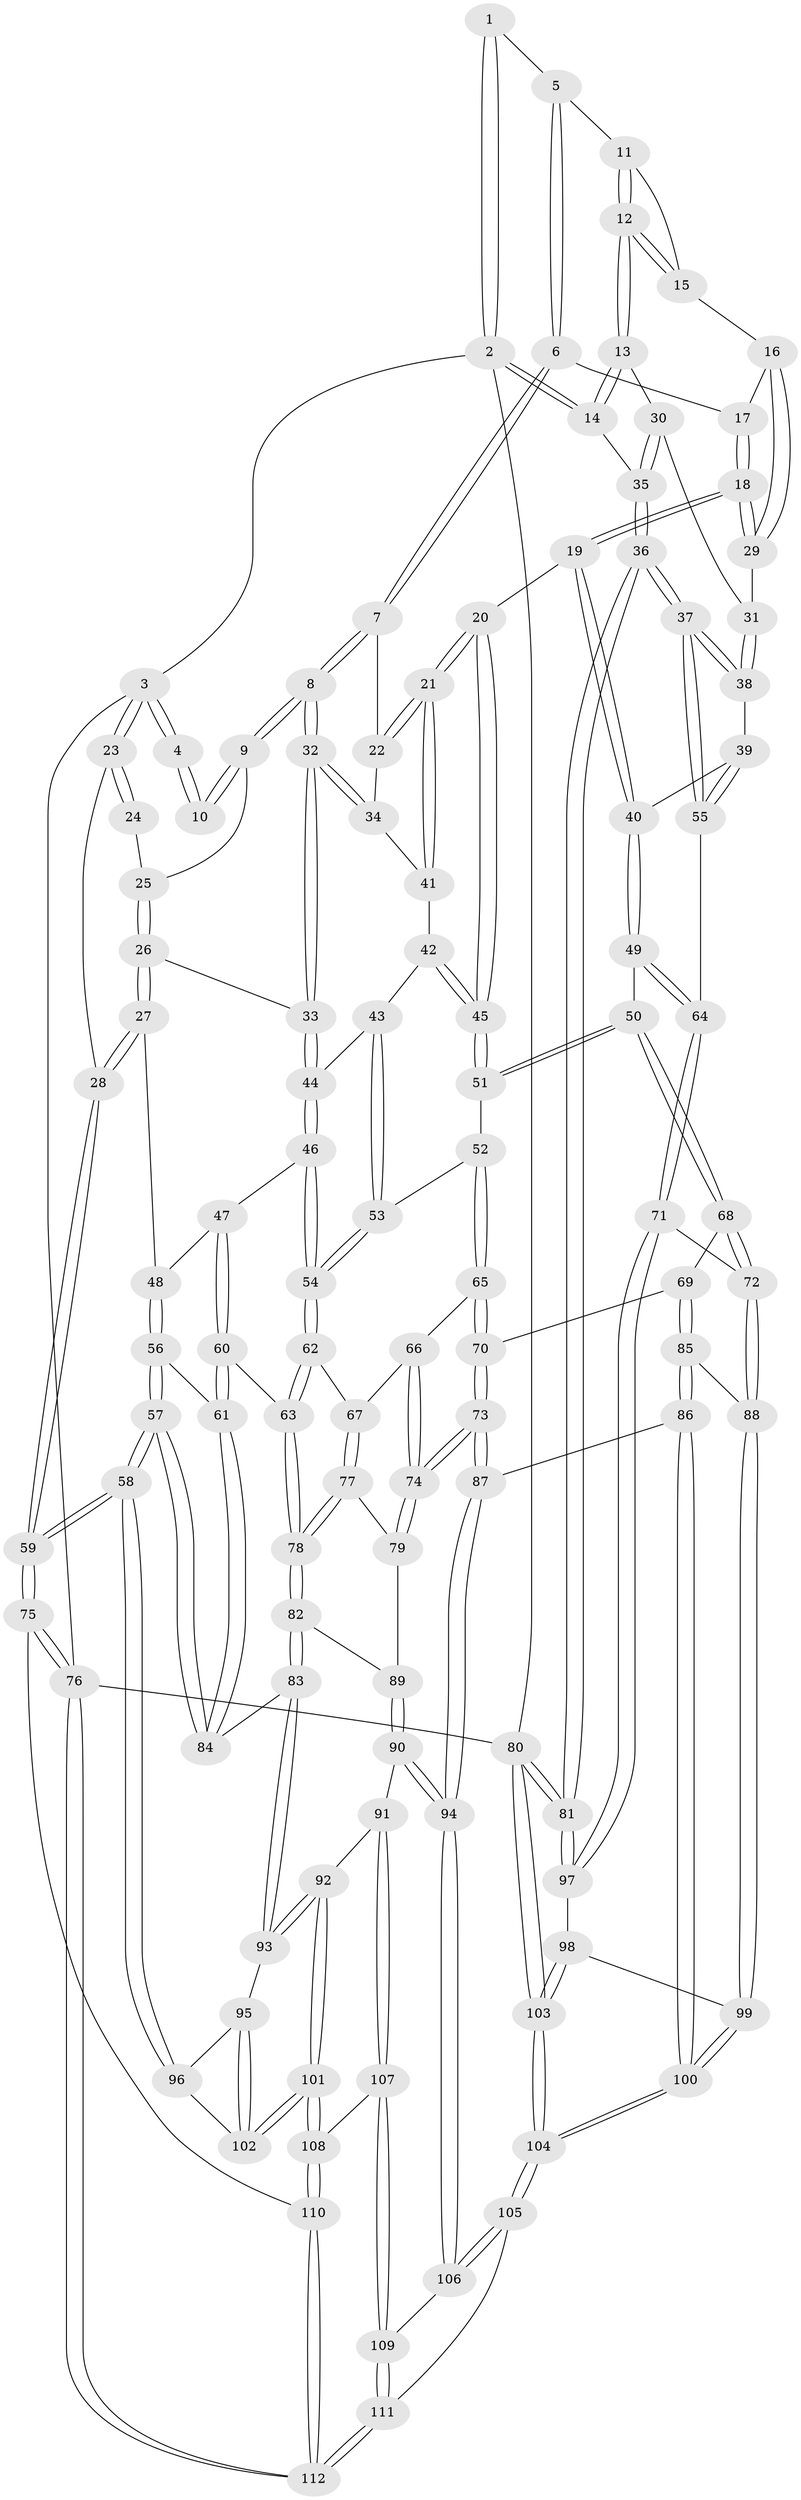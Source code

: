 // Generated by graph-tools (version 1.1) at 2025/27/03/15/25 16:27:56]
// undirected, 112 vertices, 277 edges
graph export_dot {
graph [start="1"]
  node [color=gray90,style=filled];
  1 [pos="+0.6132074434185267+0"];
  2 [pos="+1+0"];
  3 [pos="+0+0"];
  4 [pos="+0.4444060714422246+0"];
  5 [pos="+0.6321380966174253+0"];
  6 [pos="+0.6543439687045967+0"];
  7 [pos="+0.644948369406676+0.08806823293057692"];
  8 [pos="+0.42231966305261753+0.2482641483695125"];
  9 [pos="+0.3660937558074783+0.07039061198213535"];
  10 [pos="+0.37876858717302453+0.029544034771502317"];
  11 [pos="+0.7014149175712961+0"];
  12 [pos="+1+0.09175022445435513"];
  13 [pos="+1+0.025507106237844277"];
  14 [pos="+1+0"];
  15 [pos="+0.9463848417178009+0.12219072304584735"];
  16 [pos="+0.939469849706801+0.12660822946928027"];
  17 [pos="+0.815568912880774+0.13295773242318906"];
  18 [pos="+0.7690639280404172+0.31906201343604523"];
  19 [pos="+0.7517560134068278+0.32893617174761186"];
  20 [pos="+0.7439029499699198+0.3277251867056785"];
  21 [pos="+0.7427120018878943+0.3267613170997815"];
  22 [pos="+0.6539637598428562+0.2396235509492916"];
  23 [pos="+0+0"];
  24 [pos="+0.15077673759308044+0.04006818705443986"];
  25 [pos="+0.2557517852089422+0.12633677043867897"];
  26 [pos="+0.07774849031085868+0.2676352006923929"];
  27 [pos="+0.02299193681119607+0.28950056897110527"];
  28 [pos="+0+0.286826878339057"];
  29 [pos="+0.8706911221821595+0.30264696306724487"];
  30 [pos="+0.9209213590762345+0.3067133762112658"];
  31 [pos="+0.8899786754703483+0.310112429763366"];
  32 [pos="+0.4285435786325946+0.28633731051860134"];
  33 [pos="+0.4203045245424567+0.2989801207369299"];
  34 [pos="+0.46075953949520915+0.2871877286065749"];
  35 [pos="+1+0.3918884849810843"];
  36 [pos="+1+0.5293795473077537"];
  37 [pos="+1+0.5296079273319968"];
  38 [pos="+0.9622682710506585+0.4555888304428884"];
  39 [pos="+0.8897132828715775+0.4741375573859881"];
  40 [pos="+0.7985474851791936+0.45031220460017213"];
  41 [pos="+0.5547802264687678+0.35990004541887527"];
  42 [pos="+0.5881751269503261+0.4196551217514657"];
  43 [pos="+0.5244749548643951+0.44361402581369147"];
  44 [pos="+0.4080234262390027+0.36473495235840064"];
  45 [pos="+0.64088961534465+0.43166090523175726"];
  46 [pos="+0.378611268232611+0.4125880374066856"];
  47 [pos="+0.3522640336885228+0.429387490904825"];
  48 [pos="+0.21252880758250609+0.4246278802459093"];
  49 [pos="+0.7841793966427711+0.4939899425847237"];
  50 [pos="+0.7161255471617348+0.5480375614726101"];
  51 [pos="+0.6373374458341879+0.4695665488779145"];
  52 [pos="+0.5906657407641466+0.5225330089418515"];
  53 [pos="+0.5320090624954706+0.5013195478939442"];
  54 [pos="+0.46636413890951733+0.547905857153708"];
  55 [pos="+0.8848325784251008+0.6485197538691583"];
  56 [pos="+0.21014597580388503+0.5692998455869006"];
  57 [pos="+0.058688040006419015+0.6653488831090687"];
  58 [pos="+0+0.6962948042821582"];
  59 [pos="+0+0.6920652803968934"];
  60 [pos="+0.31527790777386366+0.5842812416832723"];
  61 [pos="+0.3140642472370828+0.5851367062029753"];
  62 [pos="+0.46417589625198474+0.5722921295036961"];
  63 [pos="+0.3925177161316421+0.599577603645265"];
  64 [pos="+0.8772257441754726+0.653951691789293"];
  65 [pos="+0.5982147707452387+0.5783345429821457"];
  66 [pos="+0.5534059548939869+0.5898146938199911"];
  67 [pos="+0.46451102845826153+0.5726698878636047"];
  68 [pos="+0.6982972462338874+0.6095031588305556"];
  69 [pos="+0.6616972676685849+0.6166964420731528"];
  70 [pos="+0.6290962896737177+0.6075522650335978"];
  71 [pos="+0.8738477996455098+0.6590128063229024"];
  72 [pos="+0.6993298771819296+0.6103585458433175"];
  73 [pos="+0.5332561100056047+0.706407002233868"];
  74 [pos="+0.5228446504853722+0.6898743983519438"];
  75 [pos="+0+0.7160854073579749"];
  76 [pos="+0+1"];
  77 [pos="+0.4859749741040969+0.6543621645591451"];
  78 [pos="+0.4069258916777181+0.6722666746596889"];
  79 [pos="+0.4886570102671355+0.6577123837193704"];
  80 [pos="+1+1"];
  81 [pos="+1+0.9045505407276275"];
  82 [pos="+0.40411596696983465+0.6793684672504822"];
  83 [pos="+0.30338329285380444+0.6962804461955016"];
  84 [pos="+0.30335462946580116+0.6962279692734729"];
  85 [pos="+0.6281692901864719+0.7490510598327733"];
  86 [pos="+0.5693460659119357+0.7974786894156513"];
  87 [pos="+0.5443641907945259+0.796554516036078"];
  88 [pos="+0.7230008221790631+0.7328276589335725"];
  89 [pos="+0.4190709084207605+0.7163749881527708"];
  90 [pos="+0.43730518336681395+0.8087627845102988"];
  91 [pos="+0.40660899792232336+0.8199168511373855"];
  92 [pos="+0.37717070322637564+0.8085537095206392"];
  93 [pos="+0.31331122645276854+0.7687567184939798"];
  94 [pos="+0.5271446231255017+0.8078583537210445"];
  95 [pos="+0.30563603040662596+0.7723752485012562"];
  96 [pos="+0.010735727362550799+0.7205169883492215"];
  97 [pos="+0.8622192265773395+0.7475354099648089"];
  98 [pos="+0.8588143919053453+0.7514995037377789"];
  99 [pos="+0.8039440476868723+0.7779891276255811"];
  100 [pos="+0.722851543090559+0.9031818536482893"];
  101 [pos="+0.22882597714905278+0.926964329447837"];
  102 [pos="+0.20916487716034782+0.868261372308385"];
  103 [pos="+1+1"];
  104 [pos="+0.7756072359556423+1"];
  105 [pos="+0.7602038605523319+1"];
  106 [pos="+0.5274592284645859+0.8876177571856205"];
  107 [pos="+0.39723688966634363+0.854969200339729"];
  108 [pos="+0.2364625062193615+0.9841177387244604"];
  109 [pos="+0.4180944795902578+1"];
  110 [pos="+0.22549305354972454+1"];
  111 [pos="+0.3821401955941583+1"];
  112 [pos="+0.26229616053980176+1"];
  1 -- 2;
  1 -- 2;
  1 -- 5;
  2 -- 3;
  2 -- 14;
  2 -- 14;
  2 -- 80;
  3 -- 4;
  3 -- 4;
  3 -- 23;
  3 -- 23;
  3 -- 76;
  4 -- 10;
  4 -- 10;
  5 -- 6;
  5 -- 6;
  5 -- 11;
  6 -- 7;
  6 -- 7;
  6 -- 17;
  7 -- 8;
  7 -- 8;
  7 -- 22;
  8 -- 9;
  8 -- 9;
  8 -- 32;
  8 -- 32;
  9 -- 10;
  9 -- 10;
  9 -- 25;
  11 -- 12;
  11 -- 12;
  11 -- 15;
  12 -- 13;
  12 -- 13;
  12 -- 15;
  12 -- 15;
  13 -- 14;
  13 -- 14;
  13 -- 30;
  14 -- 35;
  15 -- 16;
  16 -- 17;
  16 -- 29;
  16 -- 29;
  17 -- 18;
  17 -- 18;
  18 -- 19;
  18 -- 19;
  18 -- 29;
  18 -- 29;
  19 -- 20;
  19 -- 40;
  19 -- 40;
  20 -- 21;
  20 -- 21;
  20 -- 45;
  20 -- 45;
  21 -- 22;
  21 -- 22;
  21 -- 41;
  21 -- 41;
  22 -- 34;
  23 -- 24;
  23 -- 24;
  23 -- 28;
  24 -- 25;
  25 -- 26;
  25 -- 26;
  26 -- 27;
  26 -- 27;
  26 -- 33;
  27 -- 28;
  27 -- 28;
  27 -- 48;
  28 -- 59;
  28 -- 59;
  29 -- 31;
  30 -- 31;
  30 -- 35;
  30 -- 35;
  31 -- 38;
  31 -- 38;
  32 -- 33;
  32 -- 33;
  32 -- 34;
  32 -- 34;
  33 -- 44;
  33 -- 44;
  34 -- 41;
  35 -- 36;
  35 -- 36;
  36 -- 37;
  36 -- 37;
  36 -- 81;
  36 -- 81;
  37 -- 38;
  37 -- 38;
  37 -- 55;
  37 -- 55;
  38 -- 39;
  39 -- 40;
  39 -- 55;
  39 -- 55;
  40 -- 49;
  40 -- 49;
  41 -- 42;
  42 -- 43;
  42 -- 45;
  42 -- 45;
  43 -- 44;
  43 -- 53;
  43 -- 53;
  44 -- 46;
  44 -- 46;
  45 -- 51;
  45 -- 51;
  46 -- 47;
  46 -- 54;
  46 -- 54;
  47 -- 48;
  47 -- 60;
  47 -- 60;
  48 -- 56;
  48 -- 56;
  49 -- 50;
  49 -- 64;
  49 -- 64;
  50 -- 51;
  50 -- 51;
  50 -- 68;
  50 -- 68;
  51 -- 52;
  52 -- 53;
  52 -- 65;
  52 -- 65;
  53 -- 54;
  53 -- 54;
  54 -- 62;
  54 -- 62;
  55 -- 64;
  56 -- 57;
  56 -- 57;
  56 -- 61;
  57 -- 58;
  57 -- 58;
  57 -- 84;
  57 -- 84;
  58 -- 59;
  58 -- 59;
  58 -- 96;
  58 -- 96;
  59 -- 75;
  59 -- 75;
  60 -- 61;
  60 -- 61;
  60 -- 63;
  61 -- 84;
  61 -- 84;
  62 -- 63;
  62 -- 63;
  62 -- 67;
  63 -- 78;
  63 -- 78;
  64 -- 71;
  64 -- 71;
  65 -- 66;
  65 -- 70;
  65 -- 70;
  66 -- 67;
  66 -- 74;
  66 -- 74;
  67 -- 77;
  67 -- 77;
  68 -- 69;
  68 -- 72;
  68 -- 72;
  69 -- 70;
  69 -- 85;
  69 -- 85;
  70 -- 73;
  70 -- 73;
  71 -- 72;
  71 -- 97;
  71 -- 97;
  72 -- 88;
  72 -- 88;
  73 -- 74;
  73 -- 74;
  73 -- 87;
  73 -- 87;
  74 -- 79;
  74 -- 79;
  75 -- 76;
  75 -- 76;
  75 -- 110;
  76 -- 112;
  76 -- 112;
  76 -- 80;
  77 -- 78;
  77 -- 78;
  77 -- 79;
  78 -- 82;
  78 -- 82;
  79 -- 89;
  80 -- 81;
  80 -- 81;
  80 -- 103;
  80 -- 103;
  81 -- 97;
  81 -- 97;
  82 -- 83;
  82 -- 83;
  82 -- 89;
  83 -- 84;
  83 -- 93;
  83 -- 93;
  85 -- 86;
  85 -- 86;
  85 -- 88;
  86 -- 87;
  86 -- 100;
  86 -- 100;
  87 -- 94;
  87 -- 94;
  88 -- 99;
  88 -- 99;
  89 -- 90;
  89 -- 90;
  90 -- 91;
  90 -- 94;
  90 -- 94;
  91 -- 92;
  91 -- 107;
  91 -- 107;
  92 -- 93;
  92 -- 93;
  92 -- 101;
  92 -- 101;
  93 -- 95;
  94 -- 106;
  94 -- 106;
  95 -- 96;
  95 -- 102;
  95 -- 102;
  96 -- 102;
  97 -- 98;
  98 -- 99;
  98 -- 103;
  98 -- 103;
  99 -- 100;
  99 -- 100;
  100 -- 104;
  100 -- 104;
  101 -- 102;
  101 -- 102;
  101 -- 108;
  101 -- 108;
  103 -- 104;
  103 -- 104;
  104 -- 105;
  104 -- 105;
  105 -- 106;
  105 -- 106;
  105 -- 111;
  106 -- 109;
  107 -- 108;
  107 -- 109;
  107 -- 109;
  108 -- 110;
  108 -- 110;
  109 -- 111;
  109 -- 111;
  110 -- 112;
  110 -- 112;
  111 -- 112;
  111 -- 112;
}
